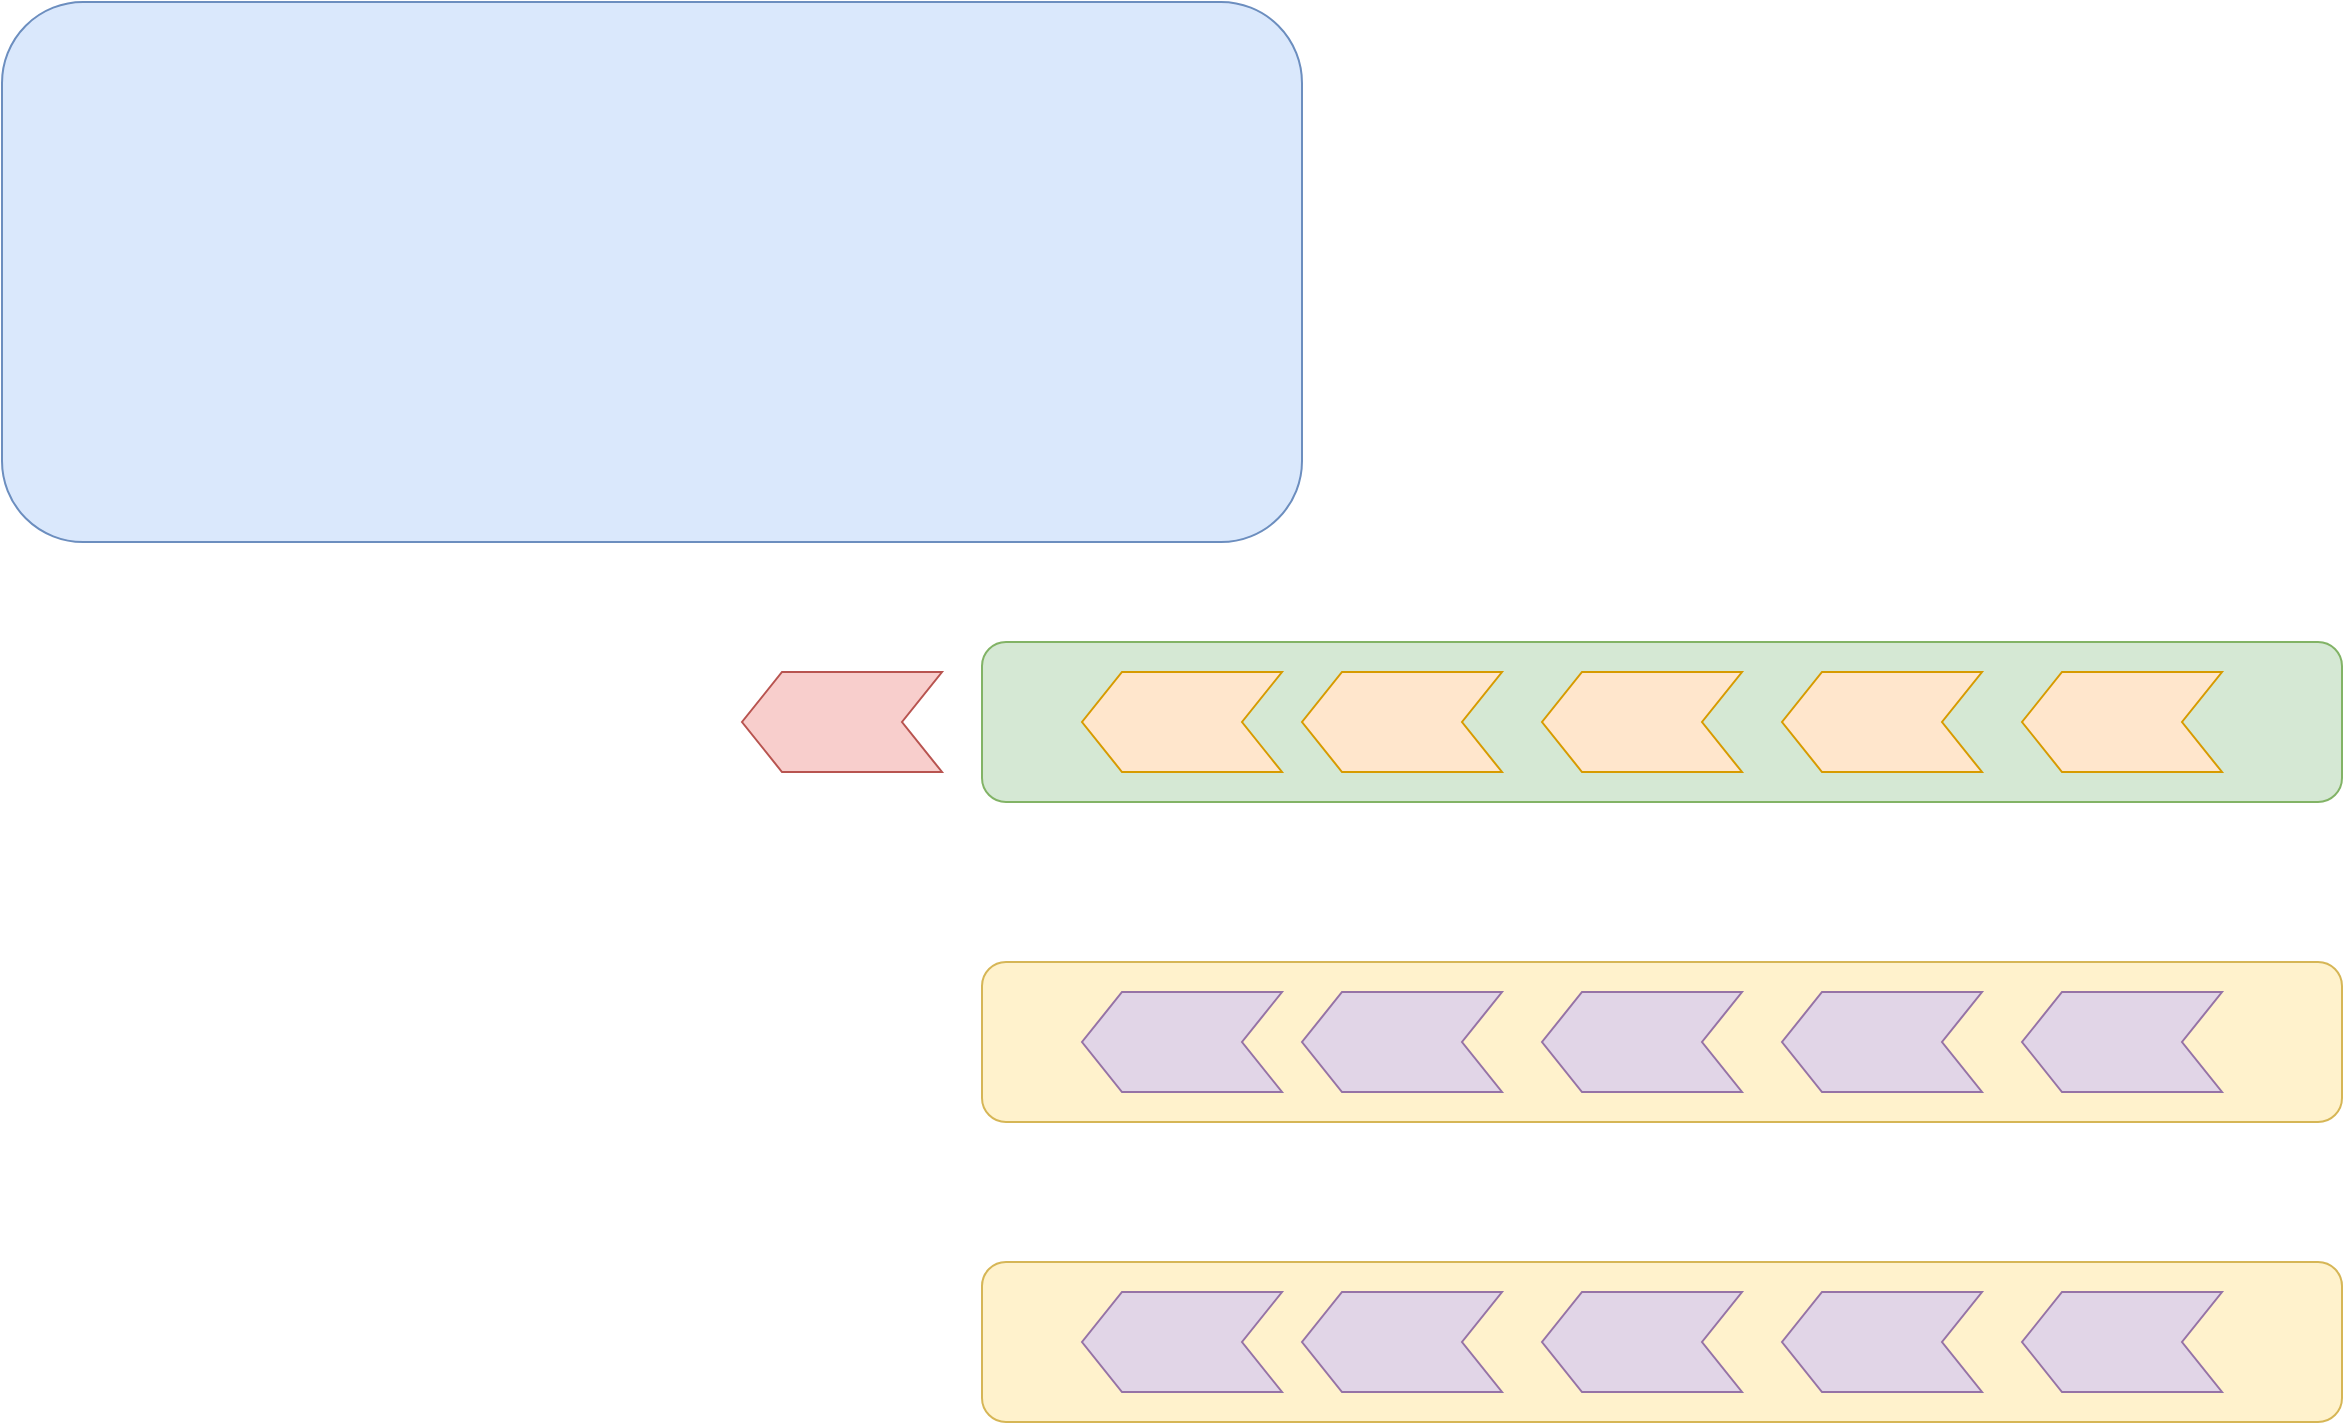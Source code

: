 <mxfile version="23.1.7" type="github">
  <diagram name="Page-1" id="KSFAkFjSmZ84K4yEGS5b">
    <mxGraphModel dx="1434" dy="709" grid="1" gridSize="10" guides="1" tooltips="1" connect="1" arrows="1" fold="1" page="1" pageScale="1" pageWidth="1920" pageHeight="1200" math="0" shadow="0">
      <root>
        <mxCell id="0" />
        <mxCell id="1" parent="0" />
        <mxCell id="0A8v8lfb1dFI1_24fSwi-1" value="" style="rounded=1;whiteSpace=wrap;html=1;fillColor=#dae8fc;strokeColor=#6c8ebf;" vertex="1" parent="1">
          <mxGeometry x="160" y="20" width="650" height="270" as="geometry" />
        </mxCell>
        <mxCell id="0A8v8lfb1dFI1_24fSwi-3" value="" style="rounded=1;whiteSpace=wrap;html=1;fillColor=#d5e8d4;strokeColor=#82b366;" vertex="1" parent="1">
          <mxGeometry x="650" y="340" width="680" height="80" as="geometry" />
        </mxCell>
        <mxCell id="0A8v8lfb1dFI1_24fSwi-2" value="" style="shape=step;perimeter=stepPerimeter;whiteSpace=wrap;html=1;fixedSize=1;direction=west;fillColor=#ffe6cc;strokeColor=#d79b00;" vertex="1" parent="1">
          <mxGeometry x="700" y="355" width="100" height="50" as="geometry" />
        </mxCell>
        <mxCell id="0A8v8lfb1dFI1_24fSwi-4" value="" style="shape=step;perimeter=stepPerimeter;whiteSpace=wrap;html=1;fixedSize=1;direction=west;fillColor=#ffe6cc;strokeColor=#d79b00;" vertex="1" parent="1">
          <mxGeometry x="810" y="355" width="100" height="50" as="geometry" />
        </mxCell>
        <mxCell id="0A8v8lfb1dFI1_24fSwi-5" value="" style="shape=step;perimeter=stepPerimeter;whiteSpace=wrap;html=1;fixedSize=1;direction=west;fillColor=#ffe6cc;strokeColor=#d79b00;" vertex="1" parent="1">
          <mxGeometry x="930" y="355" width="100" height="50" as="geometry" />
        </mxCell>
        <mxCell id="0A8v8lfb1dFI1_24fSwi-6" value="" style="shape=step;perimeter=stepPerimeter;whiteSpace=wrap;html=1;fixedSize=1;direction=west;fillColor=#ffe6cc;strokeColor=#d79b00;" vertex="1" parent="1">
          <mxGeometry x="1050" y="355" width="100" height="50" as="geometry" />
        </mxCell>
        <mxCell id="0A8v8lfb1dFI1_24fSwi-7" value="" style="shape=step;perimeter=stepPerimeter;whiteSpace=wrap;html=1;fixedSize=1;direction=west;fillColor=#ffe6cc;strokeColor=#d79b00;" vertex="1" parent="1">
          <mxGeometry x="1170" y="355" width="100" height="50" as="geometry" />
        </mxCell>
        <mxCell id="0A8v8lfb1dFI1_24fSwi-8" value="" style="shape=step;perimeter=stepPerimeter;whiteSpace=wrap;html=1;fixedSize=1;direction=west;fillColor=#f8cecc;strokeColor=#b85450;" vertex="1" parent="1">
          <mxGeometry x="530" y="355" width="100" height="50" as="geometry" />
        </mxCell>
        <mxCell id="0A8v8lfb1dFI1_24fSwi-10" value="" style="rounded=1;whiteSpace=wrap;html=1;fillColor=#fff2cc;strokeColor=#d6b656;" vertex="1" parent="1">
          <mxGeometry x="650" y="500" width="680" height="80" as="geometry" />
        </mxCell>
        <mxCell id="0A8v8lfb1dFI1_24fSwi-11" value="" style="shape=step;perimeter=stepPerimeter;whiteSpace=wrap;html=1;fixedSize=1;direction=west;fillColor=#e1d5e7;strokeColor=#9673a6;" vertex="1" parent="1">
          <mxGeometry x="700" y="515" width="100" height="50" as="geometry" />
        </mxCell>
        <mxCell id="0A8v8lfb1dFI1_24fSwi-12" value="" style="shape=step;perimeter=stepPerimeter;whiteSpace=wrap;html=1;fixedSize=1;direction=west;fillColor=#e1d5e7;strokeColor=#9673a6;" vertex="1" parent="1">
          <mxGeometry x="810" y="515" width="100" height="50" as="geometry" />
        </mxCell>
        <mxCell id="0A8v8lfb1dFI1_24fSwi-13" value="" style="shape=step;perimeter=stepPerimeter;whiteSpace=wrap;html=1;fixedSize=1;direction=west;fillColor=#e1d5e7;strokeColor=#9673a6;" vertex="1" parent="1">
          <mxGeometry x="930" y="515" width="100" height="50" as="geometry" />
        </mxCell>
        <mxCell id="0A8v8lfb1dFI1_24fSwi-14" value="" style="shape=step;perimeter=stepPerimeter;whiteSpace=wrap;html=1;fixedSize=1;direction=west;fillColor=#e1d5e7;strokeColor=#9673a6;" vertex="1" parent="1">
          <mxGeometry x="1050" y="515" width="100" height="50" as="geometry" />
        </mxCell>
        <mxCell id="0A8v8lfb1dFI1_24fSwi-15" value="" style="shape=step;perimeter=stepPerimeter;whiteSpace=wrap;html=1;fixedSize=1;direction=west;fillColor=#e1d5e7;strokeColor=#9673a6;" vertex="1" parent="1">
          <mxGeometry x="1170" y="515" width="100" height="50" as="geometry" />
        </mxCell>
        <mxCell id="0A8v8lfb1dFI1_24fSwi-16" value="" style="rounded=1;whiteSpace=wrap;html=1;fillColor=#fff2cc;strokeColor=#d6b656;" vertex="1" parent="1">
          <mxGeometry x="650" y="650" width="680" height="80" as="geometry" />
        </mxCell>
        <mxCell id="0A8v8lfb1dFI1_24fSwi-17" value="" style="shape=step;perimeter=stepPerimeter;whiteSpace=wrap;html=1;fixedSize=1;direction=west;fillColor=#e1d5e7;strokeColor=#9673a6;" vertex="1" parent="1">
          <mxGeometry x="700" y="665" width="100" height="50" as="geometry" />
        </mxCell>
        <mxCell id="0A8v8lfb1dFI1_24fSwi-18" value="" style="shape=step;perimeter=stepPerimeter;whiteSpace=wrap;html=1;fixedSize=1;direction=west;fillColor=#e1d5e7;strokeColor=#9673a6;" vertex="1" parent="1">
          <mxGeometry x="810" y="665" width="100" height="50" as="geometry" />
        </mxCell>
        <mxCell id="0A8v8lfb1dFI1_24fSwi-19" value="" style="shape=step;perimeter=stepPerimeter;whiteSpace=wrap;html=1;fixedSize=1;direction=west;fillColor=#e1d5e7;strokeColor=#9673a6;" vertex="1" parent="1">
          <mxGeometry x="930" y="665" width="100" height="50" as="geometry" />
        </mxCell>
        <mxCell id="0A8v8lfb1dFI1_24fSwi-20" value="" style="shape=step;perimeter=stepPerimeter;whiteSpace=wrap;html=1;fixedSize=1;direction=west;fillColor=#e1d5e7;strokeColor=#9673a6;" vertex="1" parent="1">
          <mxGeometry x="1050" y="665" width="100" height="50" as="geometry" />
        </mxCell>
        <mxCell id="0A8v8lfb1dFI1_24fSwi-21" value="" style="shape=step;perimeter=stepPerimeter;whiteSpace=wrap;html=1;fixedSize=1;direction=west;fillColor=#e1d5e7;strokeColor=#9673a6;" vertex="1" parent="1">
          <mxGeometry x="1170" y="665" width="100" height="50" as="geometry" />
        </mxCell>
      </root>
    </mxGraphModel>
  </diagram>
</mxfile>
